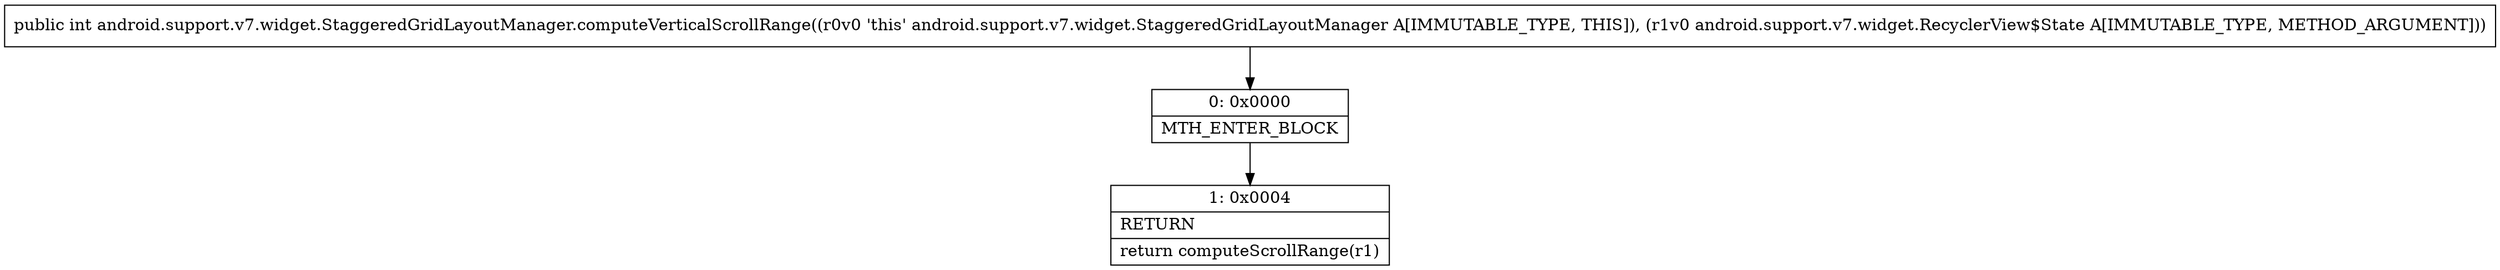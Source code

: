 digraph "CFG forandroid.support.v7.widget.StaggeredGridLayoutManager.computeVerticalScrollRange(Landroid\/support\/v7\/widget\/RecyclerView$State;)I" {
Node_0 [shape=record,label="{0\:\ 0x0000|MTH_ENTER_BLOCK\l}"];
Node_1 [shape=record,label="{1\:\ 0x0004|RETURN\l|return computeScrollRange(r1)\l}"];
MethodNode[shape=record,label="{public int android.support.v7.widget.StaggeredGridLayoutManager.computeVerticalScrollRange((r0v0 'this' android.support.v7.widget.StaggeredGridLayoutManager A[IMMUTABLE_TYPE, THIS]), (r1v0 android.support.v7.widget.RecyclerView$State A[IMMUTABLE_TYPE, METHOD_ARGUMENT])) }"];
MethodNode -> Node_0;
Node_0 -> Node_1;
}


